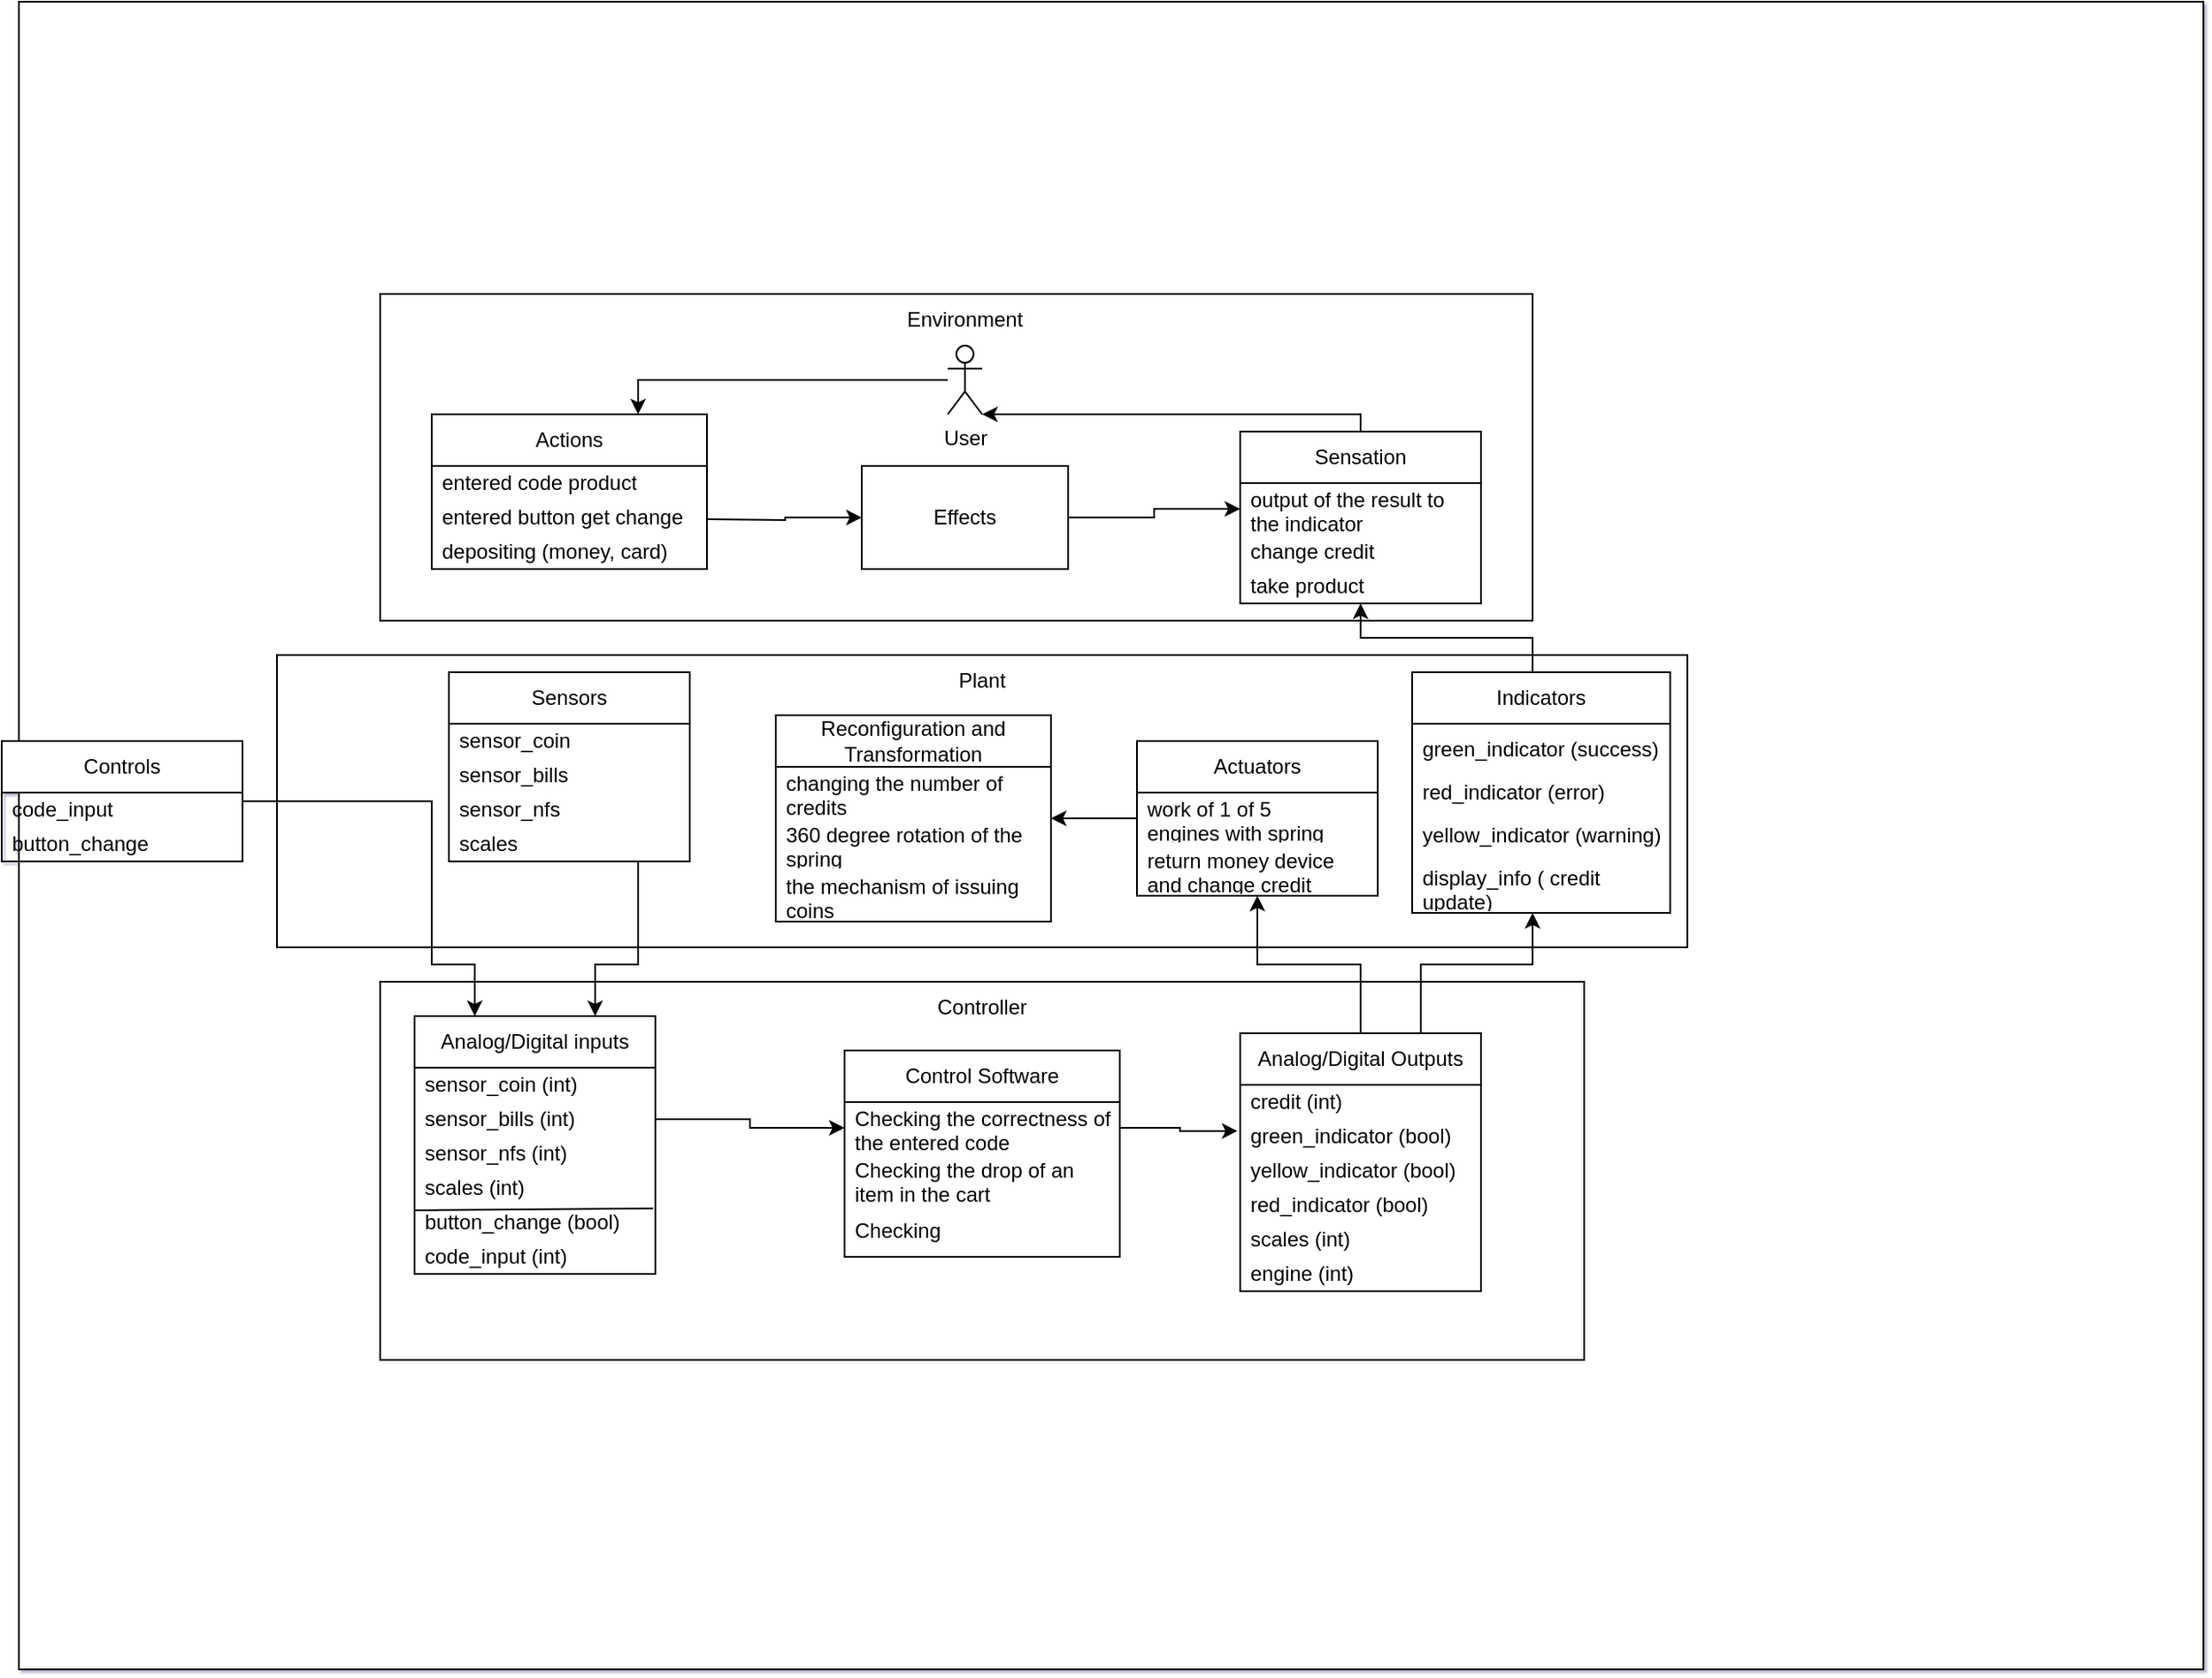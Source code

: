 <mxfile version="24.0.6" type="github">
  <diagram name="Страница — 1" id="Z9grpINIS1WZcXDOlc7x">
    <mxGraphModel dx="2022" dy="622" grid="1" gridSize="10" guides="1" tooltips="1" connect="1" arrows="1" fold="1" page="1" pageScale="1" pageWidth="827" pageHeight="1169" background="#FFFFFF" math="0" shadow="1">
      <root>
        <mxCell id="0" />
        <mxCell id="1" parent="0" />
        <mxCell id="m0QfSSvUoe89K8AQS2io-6" value="" style="rounded=0;whiteSpace=wrap;html=1;" parent="1" vertex="1">
          <mxGeometry y="10" width="1270" height="970" as="geometry" />
        </mxCell>
        <mxCell id="m0QfSSvUoe89K8AQS2io-9" value="" style="rounded=0;whiteSpace=wrap;html=1;fillColor=none;" parent="1" vertex="1">
          <mxGeometry x="210" y="180" width="670" height="190" as="geometry" />
        </mxCell>
        <mxCell id="m0QfSSvUoe89K8AQS2io-10" value="Environment" style="text;html=1;align=center;verticalAlign=middle;whiteSpace=wrap;rounded=0;" parent="1" vertex="1">
          <mxGeometry x="520" y="180" width="60" height="30" as="geometry" />
        </mxCell>
        <mxCell id="xOqrMLGwbStXNlK3d1FK-17" style="edgeStyle=orthogonalEdgeStyle;rounded=0;orthogonalLoop=1;jettySize=auto;html=1;entryX=0.75;entryY=0;entryDx=0;entryDy=0;" parent="1" source="m0QfSSvUoe89K8AQS2io-11" target="m0QfSSvUoe89K8AQS2io-12" edge="1">
          <mxGeometry relative="1" as="geometry" />
        </mxCell>
        <mxCell id="m0QfSSvUoe89K8AQS2io-11" value="User" style="shape=umlActor;verticalLabelPosition=bottom;verticalAlign=top;html=1;outlineConnect=0;" parent="1" vertex="1">
          <mxGeometry x="540" y="210" width="20" height="40" as="geometry" />
        </mxCell>
        <mxCell id="m0QfSSvUoe89K8AQS2io-12" value="Actions" style="swimlane;fontStyle=0;childLayout=stackLayout;horizontal=1;startSize=30;horizontalStack=0;resizeParent=1;resizeParentMax=0;resizeLast=0;collapsible=1;marginBottom=0;whiteSpace=wrap;html=1;" parent="1" vertex="1">
          <mxGeometry x="240" y="250" width="160" height="90" as="geometry">
            <mxRectangle x="260" y="120" width="80" height="30" as="alternateBounds" />
          </mxGeometry>
        </mxCell>
        <mxCell id="m0QfSSvUoe89K8AQS2io-14" value="entered code product" style="text;strokeColor=none;fillColor=none;align=left;verticalAlign=middle;spacingLeft=4;spacingRight=4;overflow=hidden;points=[[0,0.5],[1,0.5]];portConstraint=eastwest;rotatable=0;whiteSpace=wrap;html=1;" parent="m0QfSSvUoe89K8AQS2io-12" vertex="1">
          <mxGeometry y="30" width="160" height="20" as="geometry" />
        </mxCell>
        <mxCell id="QrrXIzRSube-693lMT5V-8" value="entered button get change" style="text;strokeColor=none;fillColor=none;align=left;verticalAlign=middle;spacingLeft=4;spacingRight=4;overflow=hidden;points=[[0,0.5],[1,0.5]];portConstraint=eastwest;rotatable=0;whiteSpace=wrap;html=1;" vertex="1" parent="m0QfSSvUoe89K8AQS2io-12">
          <mxGeometry y="50" width="160" height="20" as="geometry" />
        </mxCell>
        <mxCell id="xOqrMLGwbStXNlK3d1FK-3" value="&lt;font face=&quot;Quattrocento Sans, sans-serif&quot;&gt;&lt;span style=&quot;white-space-collapse: preserve;&quot;&gt;depositing (money, card) &lt;/span&gt;&lt;/font&gt;" style="text;strokeColor=none;fillColor=none;align=left;verticalAlign=middle;spacingLeft=4;spacingRight=4;overflow=hidden;points=[[0,0.5],[1,0.5]];portConstraint=eastwest;rotatable=0;whiteSpace=wrap;html=1;" parent="m0QfSSvUoe89K8AQS2io-12" vertex="1">
          <mxGeometry y="70" width="160" height="20" as="geometry" />
        </mxCell>
        <mxCell id="m0QfSSvUoe89K8AQS2io-16" value="Sensation" style="swimlane;fontStyle=0;childLayout=stackLayout;horizontal=1;startSize=30;horizontalStack=0;resizeParent=1;resizeParentMax=0;resizeLast=0;collapsible=1;marginBottom=0;whiteSpace=wrap;html=1;" parent="1" vertex="1">
          <mxGeometry x="710" y="260" width="140" height="100" as="geometry" />
        </mxCell>
        <mxCell id="m0QfSSvUoe89K8AQS2io-17" value="output of the result to the indicator" style="text;strokeColor=none;fillColor=none;align=left;verticalAlign=middle;spacingLeft=4;spacingRight=4;overflow=hidden;points=[[0,0.5],[1,0.5]];portConstraint=eastwest;rotatable=0;whiteSpace=wrap;html=1;" parent="m0QfSSvUoe89K8AQS2io-16" vertex="1">
          <mxGeometry y="30" width="140" height="30" as="geometry" />
        </mxCell>
        <mxCell id="QrrXIzRSube-693lMT5V-10" value="change credit" style="text;strokeColor=none;fillColor=none;align=left;verticalAlign=middle;spacingLeft=4;spacingRight=4;overflow=hidden;points=[[0,0.5],[1,0.5]];portConstraint=eastwest;rotatable=0;whiteSpace=wrap;html=1;" vertex="1" parent="m0QfSSvUoe89K8AQS2io-16">
          <mxGeometry y="60" width="140" height="20" as="geometry" />
        </mxCell>
        <mxCell id="QrrXIzRSube-693lMT5V-12" value="take product" style="text;strokeColor=none;fillColor=none;align=left;verticalAlign=middle;spacingLeft=4;spacingRight=4;overflow=hidden;points=[[0,0.5],[1,0.5]];portConstraint=eastwest;rotatable=0;whiteSpace=wrap;html=1;" vertex="1" parent="m0QfSSvUoe89K8AQS2io-16">
          <mxGeometry y="80" width="140" height="20" as="geometry" />
        </mxCell>
        <mxCell id="xOqrMLGwbStXNlK3d1FK-20" style="edgeStyle=orthogonalEdgeStyle;rounded=0;orthogonalLoop=1;jettySize=auto;html=1;entryX=0;entryY=0.5;entryDx=0;entryDy=0;" parent="1" source="m0QfSSvUoe89K8AQS2io-20" target="m0QfSSvUoe89K8AQS2io-17" edge="1">
          <mxGeometry relative="1" as="geometry" />
        </mxCell>
        <mxCell id="m0QfSSvUoe89K8AQS2io-20" value="Effects" style="rounded=0;whiteSpace=wrap;html=1;" parent="1" vertex="1">
          <mxGeometry x="490" y="280" width="120" height="60" as="geometry" />
        </mxCell>
        <mxCell id="m0QfSSvUoe89K8AQS2io-21" value="" style="rounded=0;whiteSpace=wrap;html=1;" parent="1" vertex="1">
          <mxGeometry x="150" y="390" width="820" height="170" as="geometry" />
        </mxCell>
        <mxCell id="m0QfSSvUoe89K8AQS2io-22" value="" style="rounded=0;whiteSpace=wrap;html=1;" parent="1" vertex="1">
          <mxGeometry x="210" y="580" width="700" height="220" as="geometry" />
        </mxCell>
        <mxCell id="m0QfSSvUoe89K8AQS2io-23" value="Plant" style="text;html=1;align=center;verticalAlign=middle;whiteSpace=wrap;rounded=0;" parent="1" vertex="1">
          <mxGeometry x="530" y="390" width="60" height="30" as="geometry" />
        </mxCell>
        <mxCell id="m0QfSSvUoe89K8AQS2io-24" value="Controller" style="text;html=1;align=center;verticalAlign=middle;whiteSpace=wrap;rounded=0;" parent="1" vertex="1">
          <mxGeometry x="530" y="580" width="60" height="30" as="geometry" />
        </mxCell>
        <mxCell id="xOqrMLGwbStXNlK3d1FK-9" style="edgeStyle=orthogonalEdgeStyle;rounded=0;orthogonalLoop=1;jettySize=auto;html=1;entryX=0.25;entryY=0;entryDx=0;entryDy=0;" parent="1" source="m0QfSSvUoe89K8AQS2io-25" target="m0QfSSvUoe89K8AQS2io-42" edge="1">
          <mxGeometry relative="1" as="geometry">
            <Array as="points">
              <mxPoint x="240" y="570" />
              <mxPoint x="265" y="570" />
            </Array>
          </mxGeometry>
        </mxCell>
        <mxCell id="m0QfSSvUoe89K8AQS2io-25" value="Controls" style="swimlane;fontStyle=0;childLayout=stackLayout;horizontal=1;startSize=30;horizontalStack=0;resizeParent=1;resizeParentMax=0;resizeLast=0;collapsible=1;marginBottom=0;whiteSpace=wrap;html=1;" parent="1" vertex="1">
          <mxGeometry x="-10" y="440" width="140" height="70" as="geometry" />
        </mxCell>
        <mxCell id="m0QfSSvUoe89K8AQS2io-26" value="&lt;span id=&quot;docs-internal-guid-1e2ee686-7fff-cc49-fad5-75258599e0dc&quot;&gt;&lt;span style=&quot;font-family: &amp;quot;Quattrocento Sans&amp;quot;, sans-serif; background-color: transparent; font-variant-numeric: normal; font-variant-east-asian: normal; font-variant-alternates: normal; font-variant-position: normal; vertical-align: baseline; white-space-collapse: preserve;&quot;&gt;&lt;font style=&quot;font-size: 12px;&quot;&gt;code_input &lt;/font&gt;&lt;/span&gt;&lt;/span&gt;" style="text;strokeColor=none;fillColor=none;align=left;verticalAlign=middle;spacingLeft=4;spacingRight=4;overflow=hidden;points=[[0,0.5],[1,0.5]];portConstraint=eastwest;rotatable=0;whiteSpace=wrap;html=1;" parent="m0QfSSvUoe89K8AQS2io-25" vertex="1">
          <mxGeometry y="30" width="140" height="20" as="geometry" />
        </mxCell>
        <mxCell id="m0QfSSvUoe89K8AQS2io-27" value="button_change" style="text;strokeColor=none;fillColor=none;align=left;verticalAlign=middle;spacingLeft=4;spacingRight=4;overflow=hidden;points=[[0,0.5],[1,0.5]];portConstraint=eastwest;rotatable=0;whiteSpace=wrap;html=1;" parent="m0QfSSvUoe89K8AQS2io-25" vertex="1">
          <mxGeometry y="50" width="140" height="20" as="geometry" />
        </mxCell>
        <mxCell id="xOqrMLGwbStXNlK3d1FK-8" style="edgeStyle=orthogonalEdgeStyle;rounded=0;orthogonalLoop=1;jettySize=auto;html=1;entryX=0.75;entryY=0;entryDx=0;entryDy=0;" parent="1" source="m0QfSSvUoe89K8AQS2io-29" target="m0QfSSvUoe89K8AQS2io-42" edge="1">
          <mxGeometry relative="1" as="geometry">
            <Array as="points">
              <mxPoint x="360" y="570" />
              <mxPoint x="335" y="570" />
            </Array>
          </mxGeometry>
        </mxCell>
        <mxCell id="m0QfSSvUoe89K8AQS2io-29" value="Sensors" style="swimlane;fontStyle=0;childLayout=stackLayout;horizontal=1;startSize=30;horizontalStack=0;resizeParent=1;resizeParentMax=0;resizeLast=0;collapsible=1;marginBottom=0;whiteSpace=wrap;html=1;" parent="1" vertex="1">
          <mxGeometry x="250" y="400" width="140" height="110" as="geometry" />
        </mxCell>
        <mxCell id="m0QfSSvUoe89K8AQS2io-30" value="sensor_coin" style="text;strokeColor=none;fillColor=none;align=left;verticalAlign=middle;spacingLeft=4;spacingRight=4;overflow=hidden;points=[[0,0.5],[1,0.5]];portConstraint=eastwest;rotatable=0;whiteSpace=wrap;html=1;" parent="m0QfSSvUoe89K8AQS2io-29" vertex="1">
          <mxGeometry y="30" width="140" height="20" as="geometry" />
        </mxCell>
        <mxCell id="m0QfSSvUoe89K8AQS2io-31" value="sensor_bills" style="text;strokeColor=none;fillColor=none;align=left;verticalAlign=middle;spacingLeft=4;spacingRight=4;overflow=hidden;points=[[0,0.5],[1,0.5]];portConstraint=eastwest;rotatable=0;whiteSpace=wrap;html=1;" parent="m0QfSSvUoe89K8AQS2io-29" vertex="1">
          <mxGeometry y="50" width="140" height="20" as="geometry" />
        </mxCell>
        <mxCell id="m0QfSSvUoe89K8AQS2io-32" value="sensor_nfs" style="text;strokeColor=none;fillColor=none;align=left;verticalAlign=middle;spacingLeft=4;spacingRight=4;overflow=hidden;points=[[0,0.5],[1,0.5]];portConstraint=eastwest;rotatable=0;whiteSpace=wrap;html=1;" parent="m0QfSSvUoe89K8AQS2io-29" vertex="1">
          <mxGeometry y="70" width="140" height="20" as="geometry" />
        </mxCell>
        <mxCell id="QrrXIzRSube-693lMT5V-16" value="scales" style="text;strokeColor=none;fillColor=none;align=left;verticalAlign=middle;spacingLeft=4;spacingRight=4;overflow=hidden;points=[[0,0.5],[1,0.5]];portConstraint=eastwest;rotatable=0;whiteSpace=wrap;html=1;" vertex="1" parent="m0QfSSvUoe89K8AQS2io-29">
          <mxGeometry y="90" width="140" height="20" as="geometry" />
        </mxCell>
        <mxCell id="m0QfSSvUoe89K8AQS2io-33" value="Reconfiguration and&lt;br&gt;Transformation" style="swimlane;fontStyle=0;childLayout=stackLayout;horizontal=1;startSize=30;horizontalStack=0;resizeParent=1;resizeParentMax=0;resizeLast=0;collapsible=1;marginBottom=0;whiteSpace=wrap;html=1;" parent="1" vertex="1">
          <mxGeometry x="440" y="425" width="160" height="120" as="geometry" />
        </mxCell>
        <mxCell id="m0QfSSvUoe89K8AQS2io-34" value="сhanging the number of credits" style="text;strokeColor=none;fillColor=none;align=left;verticalAlign=middle;spacingLeft=4;spacingRight=4;overflow=hidden;points=[[0,0.5],[1,0.5]];portConstraint=eastwest;rotatable=0;whiteSpace=wrap;html=1;" parent="m0QfSSvUoe89K8AQS2io-33" vertex="1">
          <mxGeometry y="30" width="160" height="30" as="geometry" />
        </mxCell>
        <mxCell id="m0QfSSvUoe89K8AQS2io-35" value="360 degree rotation of the spring" style="text;strokeColor=none;fillColor=none;align=left;verticalAlign=middle;spacingLeft=4;spacingRight=4;overflow=hidden;points=[[0,0.5],[1,0.5]];portConstraint=eastwest;rotatable=0;whiteSpace=wrap;html=1;" parent="m0QfSSvUoe89K8AQS2io-33" vertex="1">
          <mxGeometry y="60" width="160" height="30" as="geometry" />
        </mxCell>
        <mxCell id="QrrXIzRSube-693lMT5V-14" value="the mechanism of issuing coins" style="text;strokeColor=none;fillColor=none;align=left;verticalAlign=middle;spacingLeft=4;spacingRight=4;overflow=hidden;points=[[0,0.5],[1,0.5]];portConstraint=eastwest;rotatable=0;whiteSpace=wrap;html=1;" vertex="1" parent="m0QfSSvUoe89K8AQS2io-33">
          <mxGeometry y="90" width="160" height="30" as="geometry" />
        </mxCell>
        <mxCell id="m0QfSSvUoe89K8AQS2io-38" value="Actuators" style="swimlane;fontStyle=0;childLayout=stackLayout;horizontal=1;startSize=30;horizontalStack=0;resizeParent=1;resizeParentMax=0;resizeLast=0;collapsible=1;marginBottom=0;whiteSpace=wrap;html=1;" parent="1" vertex="1">
          <mxGeometry x="650" y="440" width="140" height="90" as="geometry" />
        </mxCell>
        <mxCell id="m0QfSSvUoe89K8AQS2io-39" value="work of 1 of 5 engines&amp;nbsp;with spring" style="text;strokeColor=none;fillColor=none;align=left;verticalAlign=middle;spacingLeft=4;spacingRight=4;overflow=hidden;points=[[0,0.5],[1,0.5]];portConstraint=eastwest;rotatable=0;whiteSpace=wrap;html=1;" parent="m0QfSSvUoe89K8AQS2io-38" vertex="1">
          <mxGeometry y="30" width="140" height="30" as="geometry" />
        </mxCell>
        <mxCell id="QrrXIzRSube-693lMT5V-9" value="return money device and change credit" style="text;strokeColor=none;fillColor=none;align=left;verticalAlign=middle;spacingLeft=4;spacingRight=4;overflow=hidden;points=[[0,0.5],[1,0.5]];portConstraint=eastwest;rotatable=0;whiteSpace=wrap;html=1;" vertex="1" parent="m0QfSSvUoe89K8AQS2io-38">
          <mxGeometry y="60" width="140" height="30" as="geometry" />
        </mxCell>
        <mxCell id="m0QfSSvUoe89K8AQS2io-42" value="Analog/Digital inputs" style="swimlane;fontStyle=0;childLayout=stackLayout;horizontal=1;startSize=30;horizontalStack=0;resizeParent=1;resizeParentMax=0;resizeLast=0;collapsible=1;marginBottom=0;whiteSpace=wrap;html=1;" parent="1" vertex="1">
          <mxGeometry x="230" y="600" width="140" height="150" as="geometry" />
        </mxCell>
        <mxCell id="m0QfSSvUoe89K8AQS2io-43" value="sensor_coin (int)" style="text;strokeColor=none;fillColor=none;align=left;verticalAlign=middle;spacingLeft=4;spacingRight=4;overflow=hidden;points=[[0,0.5],[1,0.5]];portConstraint=eastwest;rotatable=0;whiteSpace=wrap;html=1;" parent="m0QfSSvUoe89K8AQS2io-42" vertex="1">
          <mxGeometry y="30" width="140" height="20" as="geometry" />
        </mxCell>
        <mxCell id="m0QfSSvUoe89K8AQS2io-44" value="sensor_bills (int)" style="text;strokeColor=none;fillColor=none;align=left;verticalAlign=middle;spacingLeft=4;spacingRight=4;overflow=hidden;points=[[0,0.5],[1,0.5]];portConstraint=eastwest;rotatable=0;whiteSpace=wrap;html=1;" parent="m0QfSSvUoe89K8AQS2io-42" vertex="1">
          <mxGeometry y="50" width="140" height="20" as="geometry" />
        </mxCell>
        <mxCell id="QrrXIzRSube-693lMT5V-17" value="sensor_nfs (int)" style="text;strokeColor=none;fillColor=none;align=left;verticalAlign=middle;spacingLeft=4;spacingRight=4;overflow=hidden;points=[[0,0.5],[1,0.5]];portConstraint=eastwest;rotatable=0;whiteSpace=wrap;html=1;" vertex="1" parent="m0QfSSvUoe89K8AQS2io-42">
          <mxGeometry y="70" width="140" height="20" as="geometry" />
        </mxCell>
        <mxCell id="m0QfSSvUoe89K8AQS2io-45" value="scales (int)" style="text;strokeColor=none;fillColor=none;align=left;verticalAlign=middle;spacingLeft=4;spacingRight=4;overflow=hidden;points=[[0,0.5],[1,0.5]];portConstraint=eastwest;rotatable=0;whiteSpace=wrap;html=1;" parent="m0QfSSvUoe89K8AQS2io-42" vertex="1">
          <mxGeometry y="90" width="140" height="20" as="geometry" />
        </mxCell>
        <mxCell id="xOqrMLGwbStXNlK3d1FK-5" value="button_change (bool)" style="text;strokeColor=none;fillColor=none;align=left;verticalAlign=middle;spacingLeft=4;spacingRight=4;overflow=hidden;points=[[0,0.5],[1,0.5]];portConstraint=eastwest;rotatable=0;whiteSpace=wrap;html=1;" parent="m0QfSSvUoe89K8AQS2io-42" vertex="1">
          <mxGeometry y="110" width="140" height="20" as="geometry" />
        </mxCell>
        <mxCell id="xOqrMLGwbStXNlK3d1FK-4" value="code_input (int)" style="text;strokeColor=none;fillColor=none;align=left;verticalAlign=middle;spacingLeft=4;spacingRight=4;overflow=hidden;points=[[0,0.5],[1,0.5]];portConstraint=eastwest;rotatable=0;whiteSpace=wrap;html=1;" parent="m0QfSSvUoe89K8AQS2io-42" vertex="1">
          <mxGeometry y="130" width="140" height="20" as="geometry" />
        </mxCell>
        <mxCell id="xOqrMLGwbStXNlK3d1FK-6" value="" style="endArrow=none;html=1;rounded=0;exitX=-0.001;exitY=1.15;exitDx=0;exitDy=0;exitPerimeter=0;entryX=0.991;entryY=0.093;entryDx=0;entryDy=0;entryPerimeter=0;" parent="m0QfSSvUoe89K8AQS2io-42" source="m0QfSSvUoe89K8AQS2io-45" target="xOqrMLGwbStXNlK3d1FK-5" edge="1">
          <mxGeometry width="50" height="50" relative="1" as="geometry">
            <mxPoint x="450" y="-60" as="sourcePoint" />
            <mxPoint x="500" y="-110" as="targetPoint" />
          </mxGeometry>
        </mxCell>
        <mxCell id="m0QfSSvUoe89K8AQS2io-46" value="Control Software" style="swimlane;fontStyle=0;childLayout=stackLayout;horizontal=1;startSize=30;horizontalStack=0;resizeParent=1;resizeParentMax=0;resizeLast=0;collapsible=1;marginBottom=0;whiteSpace=wrap;html=1;" parent="1" vertex="1">
          <mxGeometry x="480" y="620" width="160" height="120" as="geometry" />
        </mxCell>
        <mxCell id="m0QfSSvUoe89K8AQS2io-47" value="Сhecking the correctness of the entered code" style="text;strokeColor=none;fillColor=none;align=left;verticalAlign=middle;spacingLeft=4;spacingRight=4;overflow=hidden;points=[[0,0.5],[1,0.5]];portConstraint=eastwest;rotatable=0;whiteSpace=wrap;html=1;" parent="m0QfSSvUoe89K8AQS2io-46" vertex="1">
          <mxGeometry y="30" width="160" height="30" as="geometry" />
        </mxCell>
        <mxCell id="QrrXIzRSube-693lMT5V-15" value="Checking the drop of an item in the cart" style="text;strokeColor=none;fillColor=none;align=left;verticalAlign=middle;spacingLeft=4;spacingRight=4;overflow=hidden;points=[[0,0.5],[1,0.5]];portConstraint=eastwest;rotatable=0;whiteSpace=wrap;html=1;" vertex="1" parent="m0QfSSvUoe89K8AQS2io-46">
          <mxGeometry y="60" width="160" height="30" as="geometry" />
        </mxCell>
        <mxCell id="QrrXIzRSube-693lMT5V-19" value="Checking&amp;nbsp;" style="text;strokeColor=none;fillColor=none;align=left;verticalAlign=middle;spacingLeft=4;spacingRight=4;overflow=hidden;points=[[0,0.5],[1,0.5]];portConstraint=eastwest;rotatable=0;whiteSpace=wrap;html=1;" vertex="1" parent="m0QfSSvUoe89K8AQS2io-46">
          <mxGeometry y="90" width="160" height="30" as="geometry" />
        </mxCell>
        <mxCell id="xOqrMLGwbStXNlK3d1FK-22" style="edgeStyle=orthogonalEdgeStyle;rounded=0;orthogonalLoop=1;jettySize=auto;html=1;exitX=0.75;exitY=0;exitDx=0;exitDy=0;" parent="1" source="m0QfSSvUoe89K8AQS2io-50" target="m0QfSSvUoe89K8AQS2io-55" edge="1">
          <mxGeometry relative="1" as="geometry">
            <Array as="points">
              <mxPoint x="815" y="570" />
              <mxPoint x="880" y="570" />
            </Array>
          </mxGeometry>
        </mxCell>
        <mxCell id="xOqrMLGwbStXNlK3d1FK-23" style="edgeStyle=orthogonalEdgeStyle;rounded=0;orthogonalLoop=1;jettySize=auto;html=1;" parent="1" source="m0QfSSvUoe89K8AQS2io-50" target="m0QfSSvUoe89K8AQS2io-38" edge="1">
          <mxGeometry relative="1" as="geometry">
            <Array as="points">
              <mxPoint x="780" y="570" />
              <mxPoint x="720" y="570" />
            </Array>
          </mxGeometry>
        </mxCell>
        <mxCell id="m0QfSSvUoe89K8AQS2io-50" value="Analog/Digital Outputs" style="swimlane;fontStyle=0;childLayout=stackLayout;horizontal=1;startSize=30;horizontalStack=0;resizeParent=1;resizeParentMax=0;resizeLast=0;collapsible=1;marginBottom=0;whiteSpace=wrap;html=1;" parent="1" vertex="1">
          <mxGeometry x="710" y="610" width="140" height="150" as="geometry" />
        </mxCell>
        <mxCell id="m0QfSSvUoe89K8AQS2io-51" value="credit (int)" style="text;strokeColor=none;fillColor=none;align=left;verticalAlign=middle;spacingLeft=4;spacingRight=4;overflow=hidden;points=[[0,0.5],[1,0.5]];portConstraint=eastwest;rotatable=0;whiteSpace=wrap;html=1;" parent="m0QfSSvUoe89K8AQS2io-50" vertex="1">
          <mxGeometry y="30" width="140" height="20" as="geometry" />
        </mxCell>
        <mxCell id="QrrXIzRSube-693lMT5V-2" value="green_indicator (bool)" style="text;strokeColor=none;fillColor=none;align=left;verticalAlign=middle;spacingLeft=4;spacingRight=4;overflow=hidden;points=[[0,0.5],[1,0.5]];portConstraint=eastwest;rotatable=0;whiteSpace=wrap;html=1;" vertex="1" parent="m0QfSSvUoe89K8AQS2io-50">
          <mxGeometry y="50" width="140" height="20" as="geometry" />
        </mxCell>
        <mxCell id="QrrXIzRSube-693lMT5V-3" value="yellow_indicator (bool)" style="text;strokeColor=none;fillColor=none;align=left;verticalAlign=middle;spacingLeft=4;spacingRight=4;overflow=hidden;points=[[0,0.5],[1,0.5]];portConstraint=eastwest;rotatable=0;whiteSpace=wrap;html=1;" vertex="1" parent="m0QfSSvUoe89K8AQS2io-50">
          <mxGeometry y="70" width="140" height="20" as="geometry" />
        </mxCell>
        <mxCell id="m0QfSSvUoe89K8AQS2io-52" value="red_indicator (bool)" style="text;strokeColor=none;fillColor=none;align=left;verticalAlign=middle;spacingLeft=4;spacingRight=4;overflow=hidden;points=[[0,0.5],[1,0.5]];portConstraint=eastwest;rotatable=0;whiteSpace=wrap;html=1;" parent="m0QfSSvUoe89K8AQS2io-50" vertex="1">
          <mxGeometry y="90" width="140" height="20" as="geometry" />
        </mxCell>
        <mxCell id="QrrXIzRSube-693lMT5V-18" value="scales (int)" style="text;strokeColor=none;fillColor=none;align=left;verticalAlign=middle;spacingLeft=4;spacingRight=4;overflow=hidden;points=[[0,0.5],[1,0.5]];portConstraint=eastwest;rotatable=0;whiteSpace=wrap;html=1;" vertex="1" parent="m0QfSSvUoe89K8AQS2io-50">
          <mxGeometry y="110" width="140" height="20" as="geometry" />
        </mxCell>
        <mxCell id="QrrXIzRSube-693lMT5V-11" value="engine&amp;nbsp;(int)" style="text;strokeColor=none;fillColor=none;align=left;verticalAlign=middle;spacingLeft=4;spacingRight=4;overflow=hidden;points=[[0,0.5],[1,0.5]];portConstraint=eastwest;rotatable=0;whiteSpace=wrap;html=1;" vertex="1" parent="m0QfSSvUoe89K8AQS2io-50">
          <mxGeometry y="130" width="140" height="20" as="geometry" />
        </mxCell>
        <mxCell id="xOqrMLGwbStXNlK3d1FK-24" style="edgeStyle=orthogonalEdgeStyle;rounded=0;orthogonalLoop=1;jettySize=auto;html=1;" parent="1" source="m0QfSSvUoe89K8AQS2io-55" target="m0QfSSvUoe89K8AQS2io-16" edge="1">
          <mxGeometry relative="1" as="geometry">
            <Array as="points">
              <mxPoint x="880" y="380" />
              <mxPoint x="780" y="380" />
            </Array>
          </mxGeometry>
        </mxCell>
        <mxCell id="m0QfSSvUoe89K8AQS2io-55" value="Indicators" style="swimlane;fontStyle=0;childLayout=stackLayout;horizontal=1;startSize=30;horizontalStack=0;resizeParent=1;resizeParentMax=0;resizeLast=0;collapsible=1;marginBottom=0;whiteSpace=wrap;html=1;" parent="1" vertex="1">
          <mxGeometry x="810" y="400" width="150" height="140" as="geometry" />
        </mxCell>
        <mxCell id="QrrXIzRSube-693lMT5V-4" value="green_indicator (success)" style="text;strokeColor=none;fillColor=none;align=left;verticalAlign=middle;spacingLeft=4;spacingRight=4;overflow=hidden;points=[[0,0.5],[1,0.5]];portConstraint=eastwest;rotatable=0;whiteSpace=wrap;html=1;" vertex="1" parent="m0QfSSvUoe89K8AQS2io-55">
          <mxGeometry y="30" width="150" height="30" as="geometry" />
        </mxCell>
        <mxCell id="QrrXIzRSube-693lMT5V-6" value="red_indicator (error)" style="text;strokeColor=none;fillColor=none;align=left;verticalAlign=middle;spacingLeft=4;spacingRight=4;overflow=hidden;points=[[0,0.5],[1,0.5]];portConstraint=eastwest;rotatable=0;whiteSpace=wrap;html=1;" vertex="1" parent="m0QfSSvUoe89K8AQS2io-55">
          <mxGeometry y="60" width="150" height="20" as="geometry" />
        </mxCell>
        <mxCell id="QrrXIzRSube-693lMT5V-5" value="yellow_indicator (warning)" style="text;strokeColor=none;fillColor=none;align=left;verticalAlign=middle;spacingLeft=4;spacingRight=4;overflow=hidden;points=[[0,0.5],[1,0.5]];portConstraint=eastwest;rotatable=0;whiteSpace=wrap;html=1;" vertex="1" parent="m0QfSSvUoe89K8AQS2io-55">
          <mxGeometry y="80" width="150" height="30" as="geometry" />
        </mxCell>
        <mxCell id="m0QfSSvUoe89K8AQS2io-56" value="display_info ( credit update)" style="text;strokeColor=none;fillColor=none;align=left;verticalAlign=middle;spacingLeft=4;spacingRight=4;overflow=hidden;points=[[0,0.5],[1,0.5]];portConstraint=eastwest;rotatable=0;whiteSpace=wrap;html=1;" parent="m0QfSSvUoe89K8AQS2io-55" vertex="1">
          <mxGeometry y="110" width="150" height="30" as="geometry" />
        </mxCell>
        <mxCell id="xOqrMLGwbStXNlK3d1FK-11" style="edgeStyle=orthogonalEdgeStyle;rounded=0;orthogonalLoop=1;jettySize=auto;html=1;entryX=0;entryY=0.5;entryDx=0;entryDy=0;" parent="1" source="m0QfSSvUoe89K8AQS2io-44" target="m0QfSSvUoe89K8AQS2io-47" edge="1">
          <mxGeometry relative="1" as="geometry" />
        </mxCell>
        <mxCell id="xOqrMLGwbStXNlK3d1FK-12" style="edgeStyle=orthogonalEdgeStyle;rounded=0;orthogonalLoop=1;jettySize=auto;html=1;entryX=-0.011;entryY=0.343;entryDx=0;entryDy=0;entryPerimeter=0;" parent="1" source="m0QfSSvUoe89K8AQS2io-47" target="QrrXIzRSube-693lMT5V-2" edge="1">
          <mxGeometry relative="1" as="geometry" />
        </mxCell>
        <mxCell id="xOqrMLGwbStXNlK3d1FK-18" style="edgeStyle=orthogonalEdgeStyle;rounded=0;orthogonalLoop=1;jettySize=auto;html=1;entryX=1;entryY=1;entryDx=0;entryDy=0;entryPerimeter=0;exitX=0.5;exitY=0;exitDx=0;exitDy=0;" parent="1" source="m0QfSSvUoe89K8AQS2io-16" target="m0QfSSvUoe89K8AQS2io-11" edge="1">
          <mxGeometry relative="1" as="geometry">
            <Array as="points">
              <mxPoint x="780" y="250" />
            </Array>
          </mxGeometry>
        </mxCell>
        <mxCell id="xOqrMLGwbStXNlK3d1FK-19" style="edgeStyle=orthogonalEdgeStyle;rounded=0;orthogonalLoop=1;jettySize=auto;html=1;entryX=0;entryY=0.5;entryDx=0;entryDy=0;" parent="1" target="m0QfSSvUoe89K8AQS2io-20" edge="1">
          <mxGeometry relative="1" as="geometry">
            <mxPoint x="400" y="311" as="sourcePoint" />
          </mxGeometry>
        </mxCell>
        <mxCell id="xOqrMLGwbStXNlK3d1FK-21" style="edgeStyle=orthogonalEdgeStyle;rounded=0;orthogonalLoop=1;jettySize=auto;html=1;entryX=1;entryY=0.5;entryDx=0;entryDy=0;" parent="1" source="m0QfSSvUoe89K8AQS2io-39" target="m0QfSSvUoe89K8AQS2io-33" edge="1">
          <mxGeometry relative="1" as="geometry" />
        </mxCell>
      </root>
    </mxGraphModel>
  </diagram>
</mxfile>
